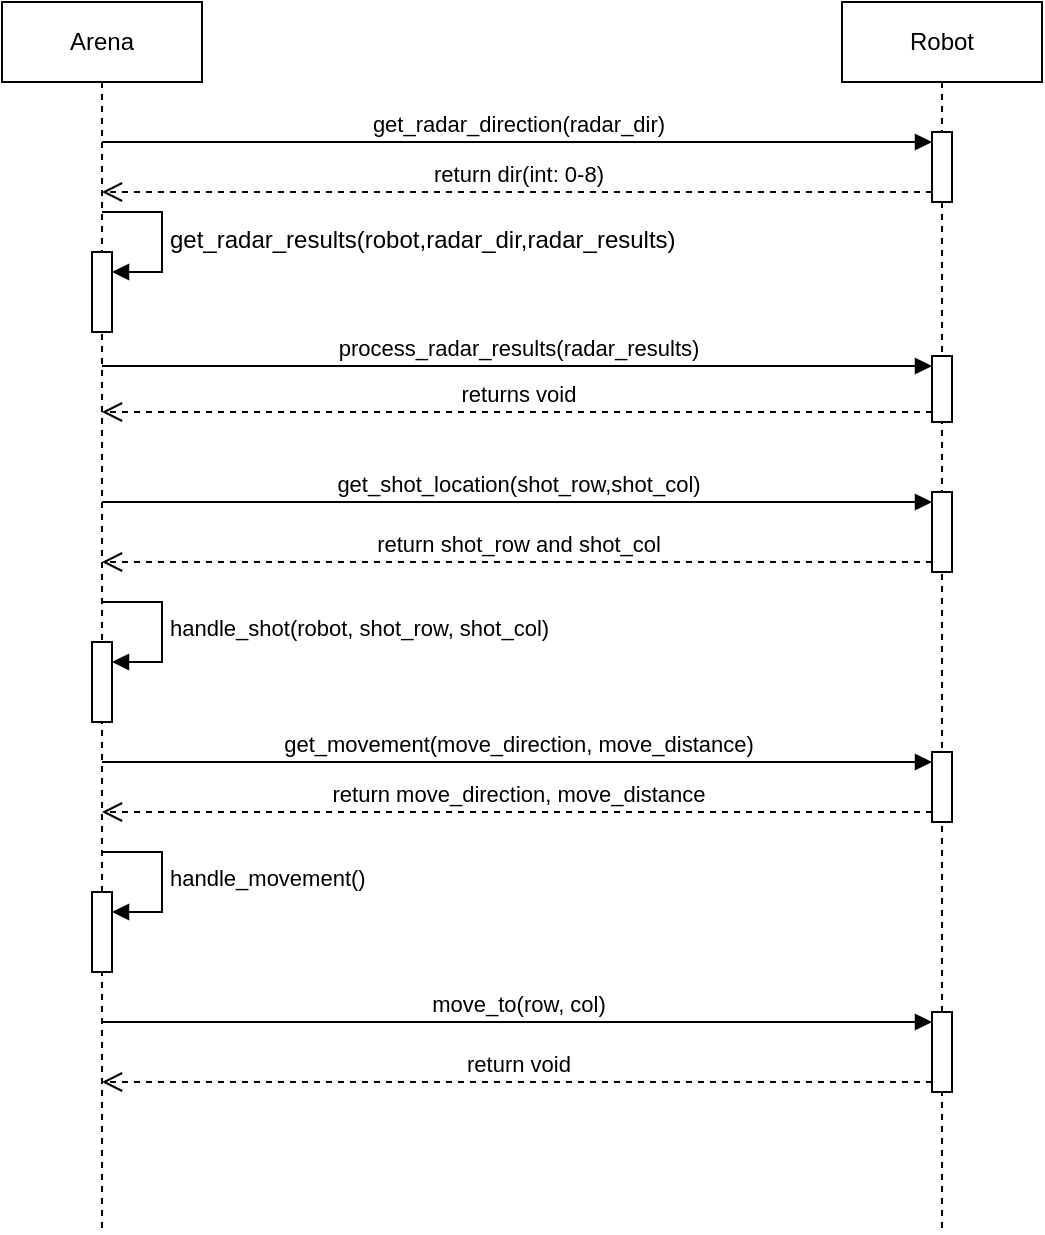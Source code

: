 <mxfile version="24.0.4" type="device">
  <diagram name="Page-1" id="RopC_uglI2K8LbdAZoK3">
    <mxGraphModel dx="1108" dy="769" grid="1" gridSize="10" guides="1" tooltips="1" connect="1" arrows="1" fold="1" page="1" pageScale="1" pageWidth="1100" pageHeight="850" math="0" shadow="0">
      <root>
        <mxCell id="0" />
        <mxCell id="1" parent="0" />
        <mxCell id="vmc1lniQopraq7GzVap2-1" value="Arena" style="shape=umlLifeline;perimeter=lifelinePerimeter;whiteSpace=wrap;html=1;container=1;dropTarget=0;collapsible=0;recursiveResize=0;outlineConnect=0;portConstraint=eastwest;newEdgeStyle={&quot;curved&quot;:0,&quot;rounded&quot;:0};" vertex="1" parent="1">
          <mxGeometry x="110" y="90" width="100" height="615" as="geometry" />
        </mxCell>
        <mxCell id="vmc1lniQopraq7GzVap2-9" value="" style="html=1;points=[[0,0,0,0,5],[0,1,0,0,-5],[1,0,0,0,5],[1,1,0,0,-5]];perimeter=orthogonalPerimeter;outlineConnect=0;targetShapes=umlLifeline;portConstraint=eastwest;newEdgeStyle={&quot;curved&quot;:0,&quot;rounded&quot;:0};" vertex="1" parent="vmc1lniQopraq7GzVap2-1">
          <mxGeometry x="45" y="125" width="10" height="40" as="geometry" />
        </mxCell>
        <mxCell id="vmc1lniQopraq7GzVap2-10" value="&lt;pre style=&quot;font-size: 12px; line-height: 18px; white-space-collapse: preserve;&quot;&gt;&lt;font style=&quot;&quot; face=&quot;Helvetica&quot;&gt;get_radar_results(robot,radar_dir,radar_results)&lt;/font&gt;&lt;/pre&gt;" style="html=1;align=left;spacingLeft=2;endArrow=block;rounded=0;edgeStyle=orthogonalEdgeStyle;curved=0;rounded=0;" edge="1" target="vmc1lniQopraq7GzVap2-9" parent="vmc1lniQopraq7GzVap2-1">
          <mxGeometry relative="1" as="geometry">
            <mxPoint x="50" y="105" as="sourcePoint" />
            <Array as="points">
              <mxPoint x="80" y="135" />
            </Array>
          </mxGeometry>
        </mxCell>
        <mxCell id="vmc1lniQopraq7GzVap2-16" value="" style="html=1;points=[[0,0,0,0,5],[0,1,0,0,-5],[1,0,0,0,5],[1,1,0,0,-5]];perimeter=orthogonalPerimeter;outlineConnect=0;targetShapes=umlLifeline;portConstraint=eastwest;newEdgeStyle={&quot;curved&quot;:0,&quot;rounded&quot;:0};" vertex="1" parent="vmc1lniQopraq7GzVap2-1">
          <mxGeometry x="45" y="320" width="10" height="40" as="geometry" />
        </mxCell>
        <mxCell id="vmc1lniQopraq7GzVap2-17" value="handle_shot(robot, shot_row, shot_col)" style="html=1;align=left;spacingLeft=2;endArrow=block;rounded=0;edgeStyle=orthogonalEdgeStyle;curved=0;rounded=0;" edge="1" target="vmc1lniQopraq7GzVap2-16" parent="vmc1lniQopraq7GzVap2-1">
          <mxGeometry relative="1" as="geometry">
            <mxPoint x="50" y="300" as="sourcePoint" />
            <Array as="points">
              <mxPoint x="80" y="330" />
            </Array>
          </mxGeometry>
        </mxCell>
        <mxCell id="vmc1lniQopraq7GzVap2-25" value="" style="html=1;points=[[0,0,0,0,5],[0,1,0,0,-5],[1,0,0,0,5],[1,1,0,0,-5]];perimeter=orthogonalPerimeter;outlineConnect=0;targetShapes=umlLifeline;portConstraint=eastwest;newEdgeStyle={&quot;curved&quot;:0,&quot;rounded&quot;:0};" vertex="1" parent="vmc1lniQopraq7GzVap2-1">
          <mxGeometry x="45" y="445" width="10" height="40" as="geometry" />
        </mxCell>
        <mxCell id="vmc1lniQopraq7GzVap2-26" value="handle_movement()" style="html=1;align=left;spacingLeft=2;endArrow=block;rounded=0;edgeStyle=orthogonalEdgeStyle;curved=0;rounded=0;" edge="1" target="vmc1lniQopraq7GzVap2-25" parent="vmc1lniQopraq7GzVap2-1">
          <mxGeometry relative="1" as="geometry">
            <mxPoint x="50" y="425" as="sourcePoint" />
            <Array as="points">
              <mxPoint x="80" y="455" />
            </Array>
          </mxGeometry>
        </mxCell>
        <mxCell id="vmc1lniQopraq7GzVap2-2" value="Robot" style="shape=umlLifeline;perimeter=lifelinePerimeter;whiteSpace=wrap;html=1;container=1;dropTarget=0;collapsible=0;recursiveResize=0;outlineConnect=0;portConstraint=eastwest;newEdgeStyle={&quot;curved&quot;:0,&quot;rounded&quot;:0};" vertex="1" parent="1">
          <mxGeometry x="530" y="90" width="100" height="615" as="geometry" />
        </mxCell>
        <mxCell id="vmc1lniQopraq7GzVap2-3" value="" style="html=1;points=[[0,0,0,0,5],[0,1,0,0,-5],[1,0,0,0,5],[1,1,0,0,-5]];perimeter=orthogonalPerimeter;outlineConnect=0;targetShapes=umlLifeline;portConstraint=eastwest;newEdgeStyle={&quot;curved&quot;:0,&quot;rounded&quot;:0};" vertex="1" parent="vmc1lniQopraq7GzVap2-2">
          <mxGeometry x="45" y="65" width="10" height="35" as="geometry" />
        </mxCell>
        <mxCell id="vmc1lniQopraq7GzVap2-6" value="" style="html=1;points=[[0,0,0,0,5],[0,1,0,0,-5],[1,0,0,0,5],[1,1,0,0,-5]];perimeter=orthogonalPerimeter;outlineConnect=0;targetShapes=umlLifeline;portConstraint=eastwest;newEdgeStyle={&quot;curved&quot;:0,&quot;rounded&quot;:0};" vertex="1" parent="vmc1lniQopraq7GzVap2-2">
          <mxGeometry x="45" y="177" width="10" height="33" as="geometry" />
        </mxCell>
        <mxCell id="vmc1lniQopraq7GzVap2-12" value="" style="html=1;points=[[0,0,0,0,5],[0,1,0,0,-5],[1,0,0,0,5],[1,1,0,0,-5]];perimeter=orthogonalPerimeter;outlineConnect=0;targetShapes=umlLifeline;portConstraint=eastwest;newEdgeStyle={&quot;curved&quot;:0,&quot;rounded&quot;:0};" vertex="1" parent="vmc1lniQopraq7GzVap2-2">
          <mxGeometry x="45" y="245" width="10" height="40" as="geometry" />
        </mxCell>
        <mxCell id="vmc1lniQopraq7GzVap2-18" value="" style="html=1;points=[[0,0,0,0,5],[0,1,0,0,-5],[1,0,0,0,5],[1,1,0,0,-5]];perimeter=orthogonalPerimeter;outlineConnect=0;targetShapes=umlLifeline;portConstraint=eastwest;newEdgeStyle={&quot;curved&quot;:0,&quot;rounded&quot;:0};" vertex="1" parent="vmc1lniQopraq7GzVap2-2">
          <mxGeometry x="45" y="375" width="10" height="35" as="geometry" />
        </mxCell>
        <mxCell id="vmc1lniQopraq7GzVap2-27" value="" style="html=1;points=[[0,0,0,0,5],[0,1,0,0,-5],[1,0,0,0,5],[1,1,0,0,-5]];perimeter=orthogonalPerimeter;outlineConnect=0;targetShapes=umlLifeline;portConstraint=eastwest;newEdgeStyle={&quot;curved&quot;:0,&quot;rounded&quot;:0};" vertex="1" parent="vmc1lniQopraq7GzVap2-2">
          <mxGeometry x="45" y="505" width="10" height="40" as="geometry" />
        </mxCell>
        <mxCell id="vmc1lniQopraq7GzVap2-4" value="get_radar_direction(radar_dir)" style="html=1;verticalAlign=bottom;endArrow=block;curved=0;rounded=0;entryX=0;entryY=0;entryDx=0;entryDy=5;" edge="1" target="vmc1lniQopraq7GzVap2-3" parent="1" source="vmc1lniQopraq7GzVap2-1">
          <mxGeometry x="0.001" relative="1" as="geometry">
            <mxPoint x="245" y="160" as="sourcePoint" />
            <mxPoint as="offset" />
          </mxGeometry>
        </mxCell>
        <mxCell id="vmc1lniQopraq7GzVap2-5" value="return dir(int: 0-8)" style="html=1;verticalAlign=bottom;endArrow=open;dashed=1;endSize=8;curved=0;rounded=0;exitX=0;exitY=1;exitDx=0;exitDy=-5;" edge="1" source="vmc1lniQopraq7GzVap2-3" parent="1" target="vmc1lniQopraq7GzVap2-1">
          <mxGeometry relative="1" as="geometry">
            <mxPoint x="245" y="230" as="targetPoint" />
          </mxGeometry>
        </mxCell>
        <mxCell id="vmc1lniQopraq7GzVap2-7" value="process_radar_results(radar_results)" style="html=1;verticalAlign=bottom;endArrow=block;curved=0;rounded=0;entryX=0;entryY=0;entryDx=0;entryDy=5;" edge="1" target="vmc1lniQopraq7GzVap2-6" parent="1" source="vmc1lniQopraq7GzVap2-1">
          <mxGeometry relative="1" as="geometry">
            <mxPoint x="419.5" y="280" as="sourcePoint" />
          </mxGeometry>
        </mxCell>
        <mxCell id="vmc1lniQopraq7GzVap2-8" value="returns void" style="html=1;verticalAlign=bottom;endArrow=open;dashed=1;endSize=8;curved=0;rounded=0;exitX=0;exitY=1;exitDx=0;exitDy=-5;" edge="1" source="vmc1lniQopraq7GzVap2-6" parent="1" target="vmc1lniQopraq7GzVap2-1">
          <mxGeometry x="0.0" relative="1" as="geometry">
            <mxPoint x="505" y="350" as="targetPoint" />
            <Array as="points">
              <mxPoint x="360" y="295" />
            </Array>
            <mxPoint as="offset" />
          </mxGeometry>
        </mxCell>
        <mxCell id="vmc1lniQopraq7GzVap2-13" value="get_shot_location(shot_row,shot_col)" style="html=1;verticalAlign=bottom;endArrow=block;curved=0;rounded=0;entryX=0;entryY=0;entryDx=0;entryDy=5;" edge="1" target="vmc1lniQopraq7GzVap2-12" parent="1" source="vmc1lniQopraq7GzVap2-1">
          <mxGeometry relative="1" as="geometry">
            <mxPoint x="505" y="350" as="sourcePoint" />
          </mxGeometry>
        </mxCell>
        <mxCell id="vmc1lniQopraq7GzVap2-14" value="return shot_row and shot_col" style="html=1;verticalAlign=bottom;endArrow=open;dashed=1;endSize=8;curved=0;rounded=0;exitX=0;exitY=1;exitDx=0;exitDy=-5;" edge="1" source="vmc1lniQopraq7GzVap2-12" parent="1" target="vmc1lniQopraq7GzVap2-1">
          <mxGeometry relative="1" as="geometry">
            <mxPoint x="505" y="420" as="targetPoint" />
          </mxGeometry>
        </mxCell>
        <mxCell id="vmc1lniQopraq7GzVap2-19" value="get_movement(move_direction, move_distance)" style="html=1;verticalAlign=bottom;endArrow=block;curved=0;rounded=0;entryX=0;entryY=0;entryDx=0;entryDy=5;" edge="1" target="vmc1lniQopraq7GzVap2-18" parent="1" source="vmc1lniQopraq7GzVap2-1">
          <mxGeometry relative="1" as="geometry">
            <mxPoint x="505" y="510" as="sourcePoint" />
          </mxGeometry>
        </mxCell>
        <mxCell id="vmc1lniQopraq7GzVap2-20" value="return move_direction, move_distance" style="html=1;verticalAlign=bottom;endArrow=open;dashed=1;endSize=8;curved=0;rounded=0;exitX=0;exitY=1;exitDx=0;exitDy=-5;" edge="1" source="vmc1lniQopraq7GzVap2-18" parent="1" target="vmc1lniQopraq7GzVap2-1">
          <mxGeometry relative="1" as="geometry">
            <mxPoint x="505" y="580" as="targetPoint" />
          </mxGeometry>
        </mxCell>
        <mxCell id="vmc1lniQopraq7GzVap2-28" value="move_to(row, col)" style="html=1;verticalAlign=bottom;endArrow=block;curved=0;rounded=0;entryX=0;entryY=0;entryDx=0;entryDy=5;" edge="1" target="vmc1lniQopraq7GzVap2-27" parent="1" source="vmc1lniQopraq7GzVap2-1">
          <mxGeometry relative="1" as="geometry">
            <mxPoint x="505" y="610" as="sourcePoint" />
          </mxGeometry>
        </mxCell>
        <mxCell id="vmc1lniQopraq7GzVap2-29" value="return void" style="html=1;verticalAlign=bottom;endArrow=open;dashed=1;endSize=8;curved=0;rounded=0;exitX=0;exitY=1;exitDx=0;exitDy=-5;" edge="1" source="vmc1lniQopraq7GzVap2-27" parent="1" target="vmc1lniQopraq7GzVap2-1">
          <mxGeometry relative="1" as="geometry">
            <mxPoint x="505" y="680" as="targetPoint" />
          </mxGeometry>
        </mxCell>
      </root>
    </mxGraphModel>
  </diagram>
</mxfile>
